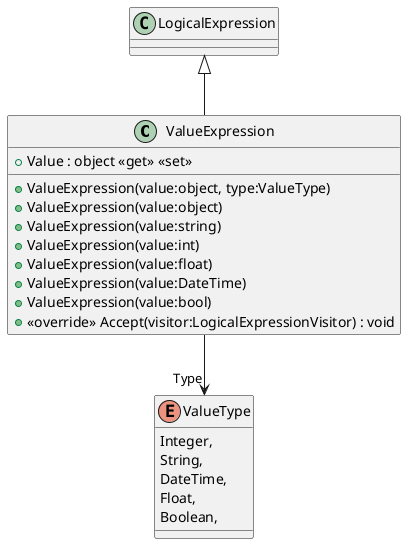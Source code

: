 @startuml
class ValueExpression {
    + ValueExpression(value:object, type:ValueType)
    + ValueExpression(value:object)
    + ValueExpression(value:string)
    + ValueExpression(value:int)
    + ValueExpression(value:float)
    + ValueExpression(value:DateTime)
    + ValueExpression(value:bool)
    + Value : object <<get>> <<set>>
    + <<override>> Accept(visitor:LogicalExpressionVisitor) : void
}
enum ValueType {
    Integer,
    String,
    DateTime,
    Float,
    Boolean,
}
LogicalExpression <|-- ValueExpression
ValueExpression --> "Type" ValueType
@enduml
